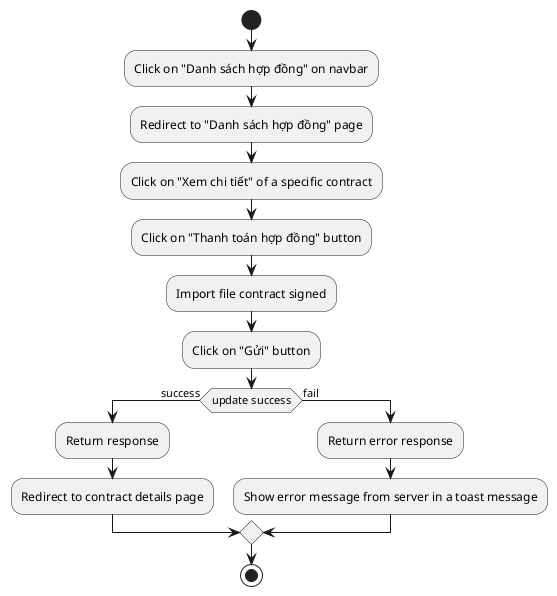 @startuml
start
:Click on "Danh sách hợp đồng" on navbar;
:Redirect to "Danh sách hợp đồng" page;
:Click on "Xem chi tiết" of a specific contract;
:Click on "Thanh toán hợp đồng" button;
:Import file contract signed;
:Click on "Gửi" button;
if (update success) then (success)
    :Return response;
    :Redirect to contract details page;
else (fail)
    :Return error response;
    :Show error message from server in a toast message;
endif
stop
@enduml